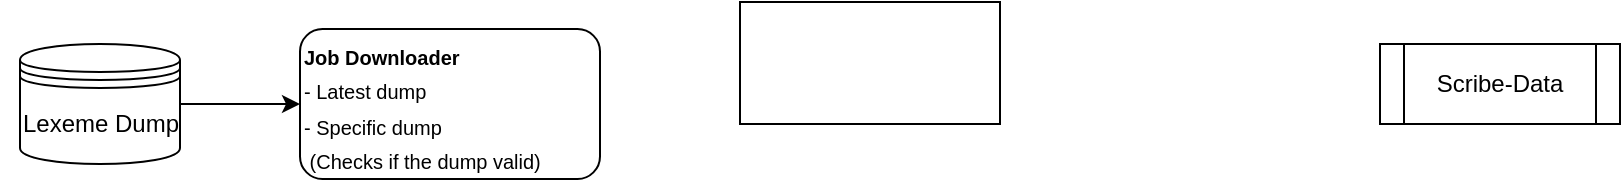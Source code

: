 <mxfile version="24.9.0">
  <diagram name="Page-1" id="E2fXl7Ch1rNL0eTTNMpg">
    <mxGraphModel dx="1382" dy="786" grid="1" gridSize="10" guides="1" tooltips="1" connect="1" arrows="1" fold="1" page="1" pageScale="1" pageWidth="850" pageHeight="1100" math="0" shadow="0">
      <root>
        <mxCell id="0" />
        <mxCell id="1" parent="0" />
        <mxCell id="IeOUgPAoGRNijfKwELKn-1" value="" style="shape=datastore;whiteSpace=wrap;html=1;" vertex="1" parent="1">
          <mxGeometry x="20" y="150" width="80" height="60" as="geometry" />
        </mxCell>
        <mxCell id="IeOUgPAoGRNijfKwELKn-2" value="Scribe-Data" style="shape=process;whiteSpace=wrap;html=1;backgroundOutline=1;" vertex="1" parent="1">
          <mxGeometry x="700" y="150" width="120" height="40" as="geometry" />
        </mxCell>
        <mxCell id="IeOUgPAoGRNijfKwELKn-3" value="Lexeme Dump" style="text;html=1;align=center;verticalAlign=middle;resizable=0;points=[];autosize=1;strokeColor=none;fillColor=none;" vertex="1" parent="1">
          <mxGeometry x="10" y="175" width="100" height="30" as="geometry" />
        </mxCell>
        <mxCell id="IeOUgPAoGRNijfKwELKn-4" value="" style="endArrow=classic;html=1;rounded=0;" edge="1" parent="1">
          <mxGeometry width="50" height="50" relative="1" as="geometry">
            <mxPoint x="100" y="180" as="sourcePoint" />
            <mxPoint x="160" y="180" as="targetPoint" />
          </mxGeometry>
        </mxCell>
        <mxCell id="IeOUgPAoGRNijfKwELKn-5" value="&lt;b&gt;&lt;sub&gt;Job Downloader&lt;/sub&gt;&lt;/b&gt;&lt;div&gt;&lt;sub&gt;&lt;span style=&quot;text-align: center; text-wrap-mode: nowrap;&quot;&gt;- Latest dump&lt;/span&gt;&lt;br&gt;&lt;/sub&gt;&lt;div&gt;&lt;span style=&quot;text-wrap-mode: nowrap;&quot;&gt;&lt;sub&gt;- Specific dump&lt;/sub&gt;&lt;/span&gt;&lt;div style=&quot;text-wrap-mode: nowrap;&quot;&gt;&lt;sub&gt;&amp;nbsp;(Checks if the dump valid)&lt;/sub&gt;&lt;/div&gt;&lt;/div&gt;&lt;/div&gt;" style="rounded=1;whiteSpace=wrap;html=1;rotation=0;align=left;" vertex="1" parent="1">
          <mxGeometry x="160" y="142.5" width="150" height="75" as="geometry" />
        </mxCell>
        <mxCell id="IeOUgPAoGRNijfKwELKn-13" value="" style="rounded=0;whiteSpace=wrap;html=1;" vertex="1" parent="1">
          <mxGeometry x="380" y="129" width="130" height="61" as="geometry" />
        </mxCell>
      </root>
    </mxGraphModel>
  </diagram>
</mxfile>
